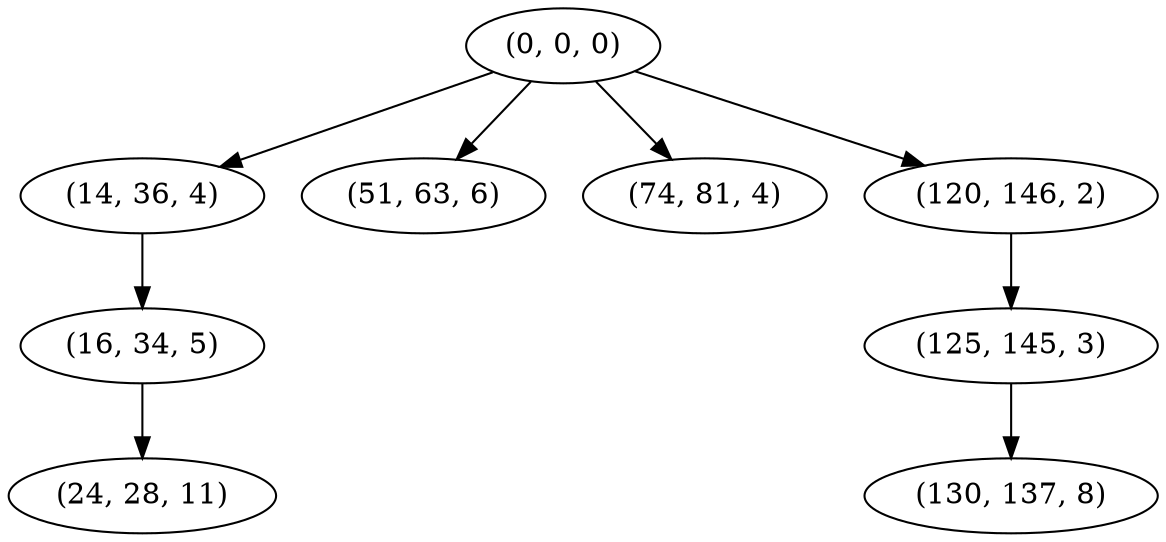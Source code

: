 digraph tree {
    "(0, 0, 0)";
    "(14, 36, 4)";
    "(16, 34, 5)";
    "(24, 28, 11)";
    "(51, 63, 6)";
    "(74, 81, 4)";
    "(120, 146, 2)";
    "(125, 145, 3)";
    "(130, 137, 8)";
    "(0, 0, 0)" -> "(14, 36, 4)";
    "(0, 0, 0)" -> "(51, 63, 6)";
    "(0, 0, 0)" -> "(74, 81, 4)";
    "(0, 0, 0)" -> "(120, 146, 2)";
    "(14, 36, 4)" -> "(16, 34, 5)";
    "(16, 34, 5)" -> "(24, 28, 11)";
    "(120, 146, 2)" -> "(125, 145, 3)";
    "(125, 145, 3)" -> "(130, 137, 8)";
}
